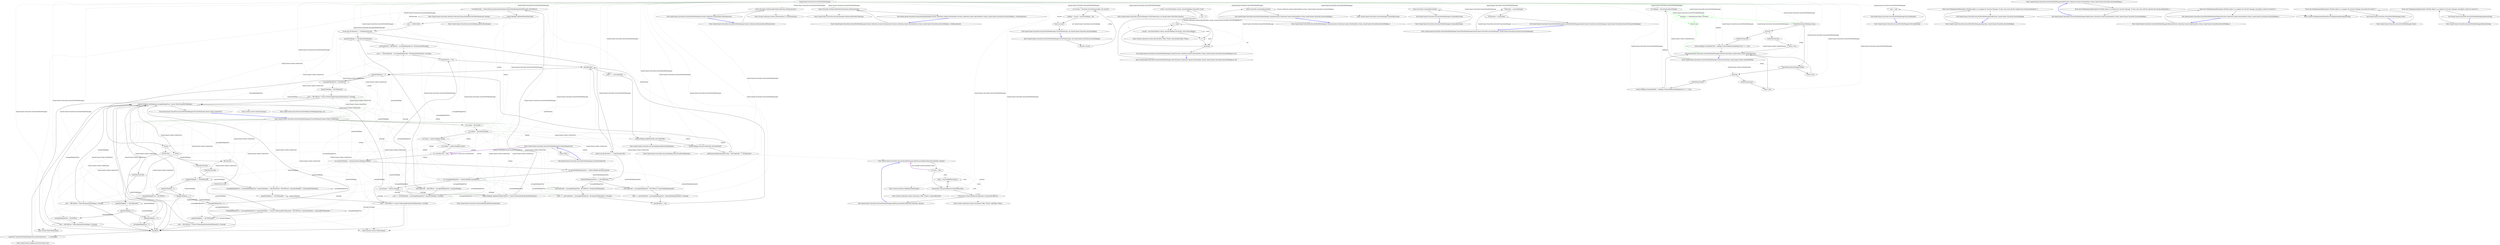 digraph  {
m0_142 [label="Entry System.Math.Abs(decimal)", span="0-0", cluster="System.Math.Abs(decimal)", file="SecurityPortfolioManager.cs"];
m0_42 [label="Entry QuantConnect.Securities.SecurityManager.TryGetValue(string, out QuantConnect.Securities.Security)", span="289-289", cluster="QuantConnect.Securities.SecurityManager.TryGetValue(string, out QuantConnect.Securities.Security)", file="SecurityPortfolioManager.cs"];
m0_141 [label="Entry QuantConnect.Securities.Interfaces.ISecurityTransactionModel.GetOrderFee(decimal, decimal)", span="84-84", cluster="QuantConnect.Securities.Interfaces.ISecurityTransactionModel.GetOrderFee(decimal, decimal)", file="SecurityPortfolioManager.cs"];
m0_48 [label="Entry QuantConnect.Securities.SecurityPortfolioManager.System.Collections.IEnumerable.GetEnumerator()", span="225-225", cluster="QuantConnect.Securities.SecurityPortfolioManager.System.Collections.IEnumerable.GetEnumerator()", file="SecurityPortfolioManager.cs"];
m0_49 [label="return Securities.GetInternalPortfolioCollection().GetEnumerator();", span="227-227", cluster="QuantConnect.Securities.SecurityPortfolioManager.System.Collections.IEnumerable.GetEnumerator()", file="SecurityPortfolioManager.cs"];
m0_50 [label="Exit QuantConnect.Securities.SecurityPortfolioManager.System.Collections.IEnumerable.GetEnumerator()", span="225-225", cluster="QuantConnect.Securities.SecurityPortfolioManager.System.Collections.IEnumerable.GetEnumerator()", file="SecurityPortfolioManager.cs"];
m0_158 [label="Entry System.Collections.Generic.Dictionary<TKey, TValue>.ContainsKey(TKey)", span="0-0", cluster="System.Collections.Generic.Dictionary<TKey, TValue>.ContainsKey(TKey)", file="SecurityPortfolioManager.cs"];
m0_35 [label="Entry System.Collections.Generic.KeyValuePair<TKey, TValue>.KeyValuePair(TKey, TValue)", span="0-0", cluster="System.Collections.Generic.KeyValuePair<TKey, TValue>.KeyValuePair(TKey, TValue)", file="SecurityPortfolioManager.cs"];
m0_145 [label="Entry QuantConnect.Securities.SecurityHolding.SetLastTradeProfit(decimal)", span="366-366", cluster="QuantConnect.Securities.SecurityHolding.SetLastTradeProfit(decimal)", file="SecurityPortfolioManager.cs"];
m0_8 [label="Entry QuantConnect.Securities.SecurityPortfolioManager.Add(System.Collections.Generic.KeyValuePair<string, QuantConnect.Securities.SecurityHolding>)", span="80-80", cluster="QuantConnect.Securities.SecurityPortfolioManager.Add(System.Collections.Generic.KeyValuePair<string, QuantConnect.Securities.SecurityHolding>)", file="SecurityPortfolioManager.cs"];
m0_9 [label="throw new NotImplementedException(''Portfolio object is an adaptor for Security Manager. To add a new asset add the required data during initialization.'');", span="80-80", cluster="QuantConnect.Securities.SecurityPortfolioManager.Add(System.Collections.Generic.KeyValuePair<string, QuantConnect.Securities.SecurityHolding>)", file="SecurityPortfolioManager.cs"];
m0_10 [label="Exit QuantConnect.Securities.SecurityPortfolioManager.Add(System.Collections.Generic.KeyValuePair<string, QuantConnect.Securities.SecurityHolding>)", span="80-80", cluster="QuantConnect.Securities.SecurityPortfolioManager.Add(System.Collections.Generic.KeyValuePair<string, QuantConnect.Securities.SecurityHolding>)", file="SecurityPortfolioManager.cs"];
m0_7 [label="Entry System.NotImplementedException.NotImplementedException(string)", span="0-0", cluster="System.NotImplementedException.NotImplementedException(string)", file="SecurityPortfolioManager.cs"];
m0_159 [label="Entry System.DateTime.AddMilliseconds(double)", span="0-0", cluster="System.DateTime.AddMilliseconds(double)", file="SecurityPortfolioManager.cs"];
m0_147 [label="Entry QuantConnect.Logging.Log.Error(string, bool)", span="104-104", cluster="QuantConnect.Logging.Log.Error(string, bool)", file="SecurityPortfolioManager.cs"];
m0_4 [label="Entry QuantConnect.Securities.SecurityPortfolioManager.Add(string, QuantConnect.Securities.SecurityHolding)", span="72-72", cluster="QuantConnect.Securities.SecurityPortfolioManager.Add(string, QuantConnect.Securities.SecurityHolding)", file="SecurityPortfolioManager.cs"];
m0_5 [label="throw new NotImplementedException(''Portfolio object is an adaptor for Security Manager. To add a new asset add the required data during initialization.'');", span="72-72", cluster="QuantConnect.Securities.SecurityPortfolioManager.Add(string, QuantConnect.Securities.SecurityHolding)", file="SecurityPortfolioManager.cs"];
m0_6 [label="Exit QuantConnect.Securities.SecurityPortfolioManager.Add(string, QuantConnect.Securities.SecurityHolding)", span="72-72", cluster="QuantConnect.Securities.SecurityPortfolioManager.Add(string, QuantConnect.Securities.SecurityHolding)", file="SecurityPortfolioManager.cs"];
m0_146 [label="Entry QuantConnect.Securities.SecurityPortfolioManager.AddTransactionRecord(System.DateTime, decimal)", span="639-639", cluster="QuantConnect.Securities.SecurityPortfolioManager.AddTransactionRecord(System.DateTime, decimal)", file="SecurityPortfolioManager.cs"];
m0_153 [label="var clone = time", span="641-641", cluster="QuantConnect.Securities.SecurityPortfolioManager.AddTransactionRecord(System.DateTime, decimal)", file="SecurityPortfolioManager.cs"];
m0_156 [label="Transactions.TransactionRecord.Add(clone, transactionProfitLoss)", span="646-646", cluster="QuantConnect.Securities.SecurityPortfolioManager.AddTransactionRecord(System.DateTime, decimal)", file="SecurityPortfolioManager.cs"];
m0_154 [label="Transactions.TransactionRecord.ContainsKey(clone)", span="642-642", cluster="QuantConnect.Securities.SecurityPortfolioManager.AddTransactionRecord(System.DateTime, decimal)", file="SecurityPortfolioManager.cs"];
m0_155 [label="clone = clone.AddMilliseconds(1)", span="644-644", cluster="QuantConnect.Securities.SecurityPortfolioManager.AddTransactionRecord(System.DateTime, decimal)", file="SecurityPortfolioManager.cs"];
m0_157 [label="Exit QuantConnect.Securities.SecurityPortfolioManager.AddTransactionRecord(System.DateTime, decimal)", span="639-639", cluster="QuantConnect.Securities.SecurityPortfolioManager.AddTransactionRecord(System.DateTime, decimal)", file="SecurityPortfolioManager.cs"];
m0_36 [label="Entry QuantConnect.Securities.SecurityPortfolioManager.TryGetValue(string, out QuantConnect.Securities.SecurityHolding)", span="202-202", cluster="QuantConnect.Securities.SecurityPortfolioManager.TryGetValue(string, out QuantConnect.Securities.SecurityHolding)", file="SecurityPortfolioManager.cs"];
m0_37 [label="Security security", span="204-204", cluster="QuantConnect.Securities.SecurityPortfolioManager.TryGetValue(string, out QuantConnect.Securities.SecurityHolding)", file="SecurityPortfolioManager.cs"];
m0_38 [label="var success = Securities.TryGetValue(symbol, out security)", span="205-205", cluster="QuantConnect.Securities.SecurityPortfolioManager.TryGetValue(string, out QuantConnect.Securities.SecurityHolding)", file="SecurityPortfolioManager.cs"];
m0_39 [label="holding = success ? security.Holdings : null", span="206-206", cluster="QuantConnect.Securities.SecurityPortfolioManager.TryGetValue(string, out QuantConnect.Securities.SecurityHolding)", file="SecurityPortfolioManager.cs"];
m0_40 [label="return success;", span="207-207", cluster="QuantConnect.Securities.SecurityPortfolioManager.TryGetValue(string, out QuantConnect.Securities.SecurityHolding)", file="SecurityPortfolioManager.cs"];
m0_41 [label="Exit QuantConnect.Securities.SecurityPortfolioManager.TryGetValue(string, out QuantConnect.Securities.SecurityHolding)", span="202-202", cluster="QuantConnect.Securities.SecurityPortfolioManager.TryGetValue(string, out QuantConnect.Securities.SecurityHolding)", file="SecurityPortfolioManager.cs"];
m0_144 [label="Entry QuantConnect.Securities.SecurityHolding.AddNewProfit(decimal)", span="348-348", cluster="QuantConnect.Securities.SecurityHolding.AddNewProfit(decimal)", file="SecurityPortfolioManager.cs"];
m0_46 [label="Entry QuantConnect.Securities.SecurityManager.GetInternalPortfolioCollection()", span="320-320", cluster="QuantConnect.Securities.SecurityManager.GetInternalPortfolioCollection()", file="SecurityPortfolioManager.cs"];
m0_150 [label="Entry QuantConnect.Securities.SecurityPortfolioManager.ScanForMarginCall()", span="623-623", cluster="QuantConnect.Securities.SecurityPortfolioManager.ScanForMarginCall()", file="SecurityPortfolioManager.cs"];
m0_151 [label="return false;", span="626-626", cluster="QuantConnect.Securities.SecurityPortfolioManager.ScanForMarginCall()", file="SecurityPortfolioManager.cs"];
m0_152 [label="Exit QuantConnect.Securities.SecurityPortfolioManager.ScanForMarginCall()", span="623-623", cluster="QuantConnect.Securities.SecurityPortfolioManager.ScanForMarginCall()", file="SecurityPortfolioManager.cs"];
m0_160 [label="Entry System.Collections.Generic.Dictionary<TKey, TValue>.Add(TKey, TValue)", span="0-0", cluster="System.Collections.Generic.Dictionary<TKey, TValue>.Add(TKey, TValue)", file="SecurityPortfolioManager.cs"];
m0_27 [label="Entry QuantConnect.Securities.SecurityPortfolioManager.CopyTo(System.Collections.Generic.KeyValuePair<string, QuantConnect.Securities.SecurityHolding>[], int)", span="156-156", cluster="QuantConnect.Securities.SecurityPortfolioManager.CopyTo(System.Collections.Generic.KeyValuePair<string, QuantConnect.Securities.SecurityHolding>[], int)", file="SecurityPortfolioManager.cs"];
m0_28 [label="array = new KeyValuePair<string, SecurityHolding>[Securities.Count]", span="158-158", cluster="QuantConnect.Securities.SecurityPortfolioManager.CopyTo(System.Collections.Generic.KeyValuePair<string, QuantConnect.Securities.SecurityHolding>[], int)", file="SecurityPortfolioManager.cs"];
m0_31 [label="i >= index", span="162-162", cluster="QuantConnect.Securities.SecurityPortfolioManager.CopyTo(System.Collections.Generic.KeyValuePair<string, QuantConnect.Securities.SecurityHolding>[], int)", file="SecurityPortfolioManager.cs"];
m0_29 [label="var i = 0", span="159-159", cluster="QuantConnect.Securities.SecurityPortfolioManager.CopyTo(System.Collections.Generic.KeyValuePair<string, QuantConnect.Securities.SecurityHolding>[], int)", file="SecurityPortfolioManager.cs"];
m0_32 [label="array[i] = new KeyValuePair<string, SecurityHolding>(asset.Key, asset.Value.Holdings)", span="164-164", cluster="QuantConnect.Securities.SecurityPortfolioManager.CopyTo(System.Collections.Generic.KeyValuePair<string, QuantConnect.Securities.SecurityHolding>[], int)", file="SecurityPortfolioManager.cs"];
m0_30 [label=Securities, span="160-160", cluster="QuantConnect.Securities.SecurityPortfolioManager.CopyTo(System.Collections.Generic.KeyValuePair<string, QuantConnect.Securities.SecurityHolding>[], int)", file="SecurityPortfolioManager.cs"];
m0_33 [label="i++", span="166-166", cluster="QuantConnect.Securities.SecurityPortfolioManager.CopyTo(System.Collections.Generic.KeyValuePair<string, QuantConnect.Securities.SecurityHolding>[], int)", file="SecurityPortfolioManager.cs"];
m0_34 [label="Exit QuantConnect.Securities.SecurityPortfolioManager.CopyTo(System.Collections.Generic.KeyValuePair<string, QuantConnect.Securities.SecurityHolding>[], int)", span="156-156", cluster="QuantConnect.Securities.SecurityPortfolioManager.CopyTo(System.Collections.Generic.KeyValuePair<string, QuantConnect.Securities.SecurityHolding>[], int)", file="SecurityPortfolioManager.cs"];
m0_24 [label="Entry QuantConnect.Securities.SecurityPortfolioManager.Contains(System.Collections.Generic.KeyValuePair<string, QuantConnect.Securities.SecurityHolding>)", span="121-121", cluster="QuantConnect.Securities.SecurityPortfolioManager.Contains(System.Collections.Generic.KeyValuePair<string, QuantConnect.Securities.SecurityHolding>)", file="SecurityPortfolioManager.cs"];
m0_25 [label="return Securities.ContainsKey(pair.Key);", span="123-123", cluster="QuantConnect.Securities.SecurityPortfolioManager.Contains(System.Collections.Generic.KeyValuePair<string, QuantConnect.Securities.SecurityHolding>)", file="SecurityPortfolioManager.cs"];
m0_26 [label="Exit QuantConnect.Securities.SecurityPortfolioManager.Contains(System.Collections.Generic.KeyValuePair<string, QuantConnect.Securities.SecurityHolding>)", span="121-121", cluster="QuantConnect.Securities.SecurityPortfolioManager.Contains(System.Collections.Generic.KeyValuePair<string, QuantConnect.Securities.SecurityHolding>)", file="SecurityPortfolioManager.cs"];
m0_143 [label="Entry QuantConnect.Securities.SecurityHolding.AddNewFee(decimal)", span="339-339", cluster="QuantConnect.Securities.SecurityHolding.AddNewFee(decimal)", file="SecurityPortfolioManager.cs"];
m0_14 [label="Entry QuantConnect.Securities.SecurityPortfolioManager.Remove(System.Collections.Generic.KeyValuePair<string, QuantConnect.Securities.SecurityHolding>)", span="95-95", cluster="QuantConnect.Securities.SecurityPortfolioManager.Remove(System.Collections.Generic.KeyValuePair<string, QuantConnect.Securities.SecurityHolding>)", file="SecurityPortfolioManager.cs"];
m0_15 [label="throw new NotImplementedException(''Portfolio object is an adaptor for Security Manager and objects cannot be removed.'');", span="95-95", cluster="QuantConnect.Securities.SecurityPortfolioManager.Remove(System.Collections.Generic.KeyValuePair<string, QuantConnect.Securities.SecurityHolding>)", file="SecurityPortfolioManager.cs"];
m0_16 [label="Exit QuantConnect.Securities.SecurityPortfolioManager.Remove(System.Collections.Generic.KeyValuePair<string, QuantConnect.Securities.SecurityHolding>)", span="95-95", cluster="QuantConnect.Securities.SecurityPortfolioManager.Remove(System.Collections.Generic.KeyValuePair<string, QuantConnect.Securities.SecurityHolding>)", file="SecurityPortfolioManager.cs"];
m0_20 [label="Entry QuantConnect.Securities.SecurityPortfolioManager.ContainsKey(string)", span="110-110", cluster="QuantConnect.Securities.SecurityPortfolioManager.ContainsKey(string)", file="SecurityPortfolioManager.cs"];
m0_21 [label="return Securities.ContainsKey(symbol);", span="112-112", cluster="QuantConnect.Securities.SecurityPortfolioManager.ContainsKey(string)", file="SecurityPortfolioManager.cs"];
m0_22 [label="Exit QuantConnect.Securities.SecurityPortfolioManager.ContainsKey(string)", span="110-110", cluster="QuantConnect.Securities.SecurityPortfolioManager.ContainsKey(string)", file="SecurityPortfolioManager.cs"];
m0_72 [label="Entry QuantConnect.Securities.SecurityPortfolioManager.ProcessFill(QuantConnect.Orders.OrderEvent)", span="459-459", cluster="QuantConnect.Securities.SecurityPortfolioManager.ProcessFill(QuantConnect.Orders.OrderEvent)", file="SecurityPortfolioManager.cs"];
m0_73 [label="var symbol = fill.Symbol", span="462-462", cluster="QuantConnect.Securities.SecurityPortfolioManager.ProcessFill(QuantConnect.Orders.OrderEvent)", file="SecurityPortfolioManager.cs"];
m0_82 [label="vehicle.Holdings.AddNewSale(fill.FillPrice * Convert.ToDecimal(fill.AbsoluteFillQuantity))", span="476-476", cluster="QuantConnect.Securities.SecurityPortfolioManager.ProcessFill(QuantConnect.Orders.OrderEvent)", file="SecurityPortfolioManager.cs"];
m0_83 [label="var feeThisOrder = Math.Abs(Securities[symbol].Model.GetOrderFee(fill.AbsoluteFillQuantity, fill.FillPrice))", span="479-479", cluster="QuantConnect.Securities.SecurityPortfolioManager.ProcessFill(QuantConnect.Orders.OrderEvent)", file="SecurityPortfolioManager.cs"];
m0_86 [label="isLong && fill.Direction == OrderDirection.Sell", span="485-485", cluster="QuantConnect.Securities.SecurityPortfolioManager.ProcessFill(QuantConnect.Orders.OrderEvent)", file="SecurityPortfolioManager.cs"];
m0_87 [label="quantityHoldings >= fill.AbsoluteFillQuantity", span="488-488", cluster="QuantConnect.Securities.SecurityPortfolioManager.ProcessFill(QuantConnect.Orders.OrderEvent)", file="SecurityPortfolioManager.cs"];
m0_88 [label="_lastTradeProfit = (fill.FillPrice - averageHoldingsPrice) * fill.AbsoluteFillQuantity", span="491-491", cluster="QuantConnect.Securities.SecurityPortfolioManager.ProcessFill(QuantConnect.Orders.OrderEvent)", file="SecurityPortfolioManager.cs"];
m0_89 [label="_cash += _lastTradeProfit + ((averageHoldingsPrice * fill.AbsoluteFillQuantity) / leverage)", span="494-494", cluster="QuantConnect.Securities.SecurityPortfolioManager.ProcessFill(QuantConnect.Orders.OrderEvent)", file="SecurityPortfolioManager.cs"];
m0_90 [label="_lastTradeProfit = (fill.FillPrice - averageHoldingsPrice) * quantityHoldings", span="499-499", cluster="QuantConnect.Securities.SecurityPortfolioManager.ProcessFill(QuantConnect.Orders.OrderEvent)", file="SecurityPortfolioManager.cs"];
m0_93 [label="isShort && fill.Direction == OrderDirection.Buy", span="506-506", cluster="QuantConnect.Securities.SecurityPortfolioManager.ProcessFill(QuantConnect.Orders.OrderEvent)", file="SecurityPortfolioManager.cs"];
m0_94 [label="absoluteHoldingsQuantity >= fill.FillQuantity", span="509-509", cluster="QuantConnect.Securities.SecurityPortfolioManager.ProcessFill(QuantConnect.Orders.OrderEvent)", file="SecurityPortfolioManager.cs"];
m0_95 [label="_lastTradeProfit = (averageHoldingsPrice - fill.FillPrice) * fill.AbsoluteFillQuantity", span="512-512", cluster="QuantConnect.Securities.SecurityPortfolioManager.ProcessFill(QuantConnect.Orders.OrderEvent)", file="SecurityPortfolioManager.cs"];
m0_96 [label="_cash += _lastTradeProfit + ((averageHoldingsPrice * fill.AbsoluteFillQuantity) / leverage)", span="515-515", cluster="QuantConnect.Securities.SecurityPortfolioManager.ProcessFill(QuantConnect.Orders.OrderEvent)", file="SecurityPortfolioManager.cs"];
m0_97 [label="_lastTradeProfit = (averageHoldingsPrice - fill.FillPrice) * absoluteHoldingsQuantity", span="520-520", cluster="QuantConnect.Securities.SecurityPortfolioManager.ProcessFill(QuantConnect.Orders.OrderEvent)", file="SecurityPortfolioManager.cs"];
m0_106 [label="averageHoldingsPrice = fill.FillPrice", span="544-544", cluster="QuantConnect.Securities.SecurityPortfolioManager.ProcessFill(QuantConnect.Orders.OrderEvent)", file="SecurityPortfolioManager.cs"];
m0_107 [label="quantityHoldings = fill.FillQuantity", span="545-545", cluster="QuantConnect.Securities.SecurityPortfolioManager.ProcessFill(QuantConnect.Orders.OrderEvent)", file="SecurityPortfolioManager.cs"];
m0_108 [label="_cash -= (fill.FillPrice * Convert.ToDecimal(fill.AbsoluteFillQuantity)) / leverage", span="546-546", cluster="QuantConnect.Securities.SecurityPortfolioManager.ProcessFill(QuantConnect.Orders.OrderEvent)", file="SecurityPortfolioManager.cs"];
m0_110 [label="fill.Direction", span="551-551", cluster="QuantConnect.Securities.SecurityPortfolioManager.ProcessFill(QuantConnect.Orders.OrderEvent)", file="SecurityPortfolioManager.cs"];
m0_112 [label="averageHoldingsPrice = ((averageHoldingsPrice * quantityHoldings) + (fill.FillQuantity * fill.FillPrice)) / (quantityHoldings + (decimal)fill.FillQuantity)", span="555-555", cluster="QuantConnect.Securities.SecurityPortfolioManager.ProcessFill(QuantConnect.Orders.OrderEvent)", file="SecurityPortfolioManager.cs"];
m0_113 [label="quantityHoldings += fill.FillQuantity", span="557-557", cluster="QuantConnect.Securities.SecurityPortfolioManager.ProcessFill(QuantConnect.Orders.OrderEvent)", file="SecurityPortfolioManager.cs"];
m0_114 [label="_cash -= (fill.FillPrice * Convert.ToDecimal(fill.AbsoluteFillQuantity)) / leverage", span="559-559", cluster="QuantConnect.Securities.SecurityPortfolioManager.ProcessFill(QuantConnect.Orders.OrderEvent)", file="SecurityPortfolioManager.cs"];
m0_116 [label="quantityHoldings += fill.FillQuantity", span="563-563", cluster="QuantConnect.Securities.SecurityPortfolioManager.ProcessFill(QuantConnect.Orders.OrderEvent)", file="SecurityPortfolioManager.cs"];
m0_118 [label="averageHoldingsPrice = fill.FillPrice", span="567-567", cluster="QuantConnect.Securities.SecurityPortfolioManager.ProcessFill(QuantConnect.Orders.OrderEvent)", file="SecurityPortfolioManager.cs"];
m0_119 [label="_cash -= (fill.FillPrice * Math.Abs(quantityHoldings)) / leverage", span="568-568", cluster="QuantConnect.Securities.SecurityPortfolioManager.ProcessFill(QuantConnect.Orders.OrderEvent)", file="SecurityPortfolioManager.cs"];
m0_123 [label="fill.Direction", span="580-580", cluster="QuantConnect.Securities.SecurityPortfolioManager.ProcessFill(QuantConnect.Orders.OrderEvent)", file="SecurityPortfolioManager.cs"];
m0_125 [label="quantityHoldings += fill.FillQuantity", span="584-584", cluster="QuantConnect.Securities.SecurityPortfolioManager.ProcessFill(QuantConnect.Orders.OrderEvent)", file="SecurityPortfolioManager.cs"];
m0_127 [label="averageHoldingsPrice = fill.FillPrice", span="588-588", cluster="QuantConnect.Securities.SecurityPortfolioManager.ProcessFill(QuantConnect.Orders.OrderEvent)", file="SecurityPortfolioManager.cs"];
m0_128 [label="_cash -= (fill.FillPrice * Math.Abs(quantityHoldings)) / leverage", span="589-589", cluster="QuantConnect.Securities.SecurityPortfolioManager.ProcessFill(QuantConnect.Orders.OrderEvent)", file="SecurityPortfolioManager.cs"];
m0_132 [label="averageHoldingsPrice = ((averageHoldingsPrice * quantityHoldings) + (Convert.ToDecimal(fill.FillQuantity) * fill.FillPrice)) / (quantityHoldings + (decimal)fill.FillQuantity)", span="601-601", cluster="QuantConnect.Securities.SecurityPortfolioManager.ProcessFill(QuantConnect.Orders.OrderEvent)", file="SecurityPortfolioManager.cs"];
m0_133 [label="quantityHoldings += fill.FillQuantity", span="602-602", cluster="QuantConnect.Securities.SecurityPortfolioManager.ProcessFill(QuantConnect.Orders.OrderEvent)", file="SecurityPortfolioManager.cs"];
m0_134 [label="_cash -= (fill.FillPrice * Convert.ToDecimal(fill.AbsoluteFillQuantity)) / leverage", span="603-603", cluster="QuantConnect.Securities.SecurityPortfolioManager.ProcessFill(QuantConnect.Orders.OrderEvent)", file="SecurityPortfolioManager.cs"];
m0_74 [label="var vehicle = Securities[symbol]", span="463-463", cluster="QuantConnect.Securities.SecurityPortfolioManager.ProcessFill(QuantConnect.Orders.OrderEvent)", file="SecurityPortfolioManager.cs"];
m0_75 [label="var isLong = vehicle.Holdings.IsLong", span="464-464", cluster="QuantConnect.Securities.SecurityPortfolioManager.ProcessFill(QuantConnect.Orders.OrderEvent)", file="SecurityPortfolioManager.cs"];
m0_76 [label="var isShort = vehicle.Holdings.IsShort", span="465-465", cluster="QuantConnect.Securities.SecurityPortfolioManager.ProcessFill(QuantConnect.Orders.OrderEvent)", file="SecurityPortfolioManager.cs"];
m0_78 [label="var quantityHoldings = (decimal)vehicle.Holdings.Quantity", span="468-468", cluster="QuantConnect.Securities.SecurityPortfolioManager.ProcessFill(QuantConnect.Orders.OrderEvent)", file="SecurityPortfolioManager.cs"];
m0_79 [label="var absoluteHoldingsQuantity = vehicle.Holdings.AbsoluteQuantity", span="469-469", cluster="QuantConnect.Securities.SecurityPortfolioManager.ProcessFill(QuantConnect.Orders.OrderEvent)", file="SecurityPortfolioManager.cs"];
m0_80 [label="var averageHoldingsPrice = vehicle.Holdings.AveragePrice", span="470-470", cluster="QuantConnect.Securities.SecurityPortfolioManager.ProcessFill(QuantConnect.Orders.OrderEvent)", file="SecurityPortfolioManager.cs"];
m0_81 [label="var leverage = vehicle.Leverage", span="471-471", cluster="QuantConnect.Securities.SecurityPortfolioManager.ProcessFill(QuantConnect.Orders.OrderEvent)", file="SecurityPortfolioManager.cs"];
m0_84 [label="vehicle.Holdings.AddNewFee(feeThisOrder)", span="480-480", cluster="QuantConnect.Securities.SecurityPortfolioManager.ProcessFill(QuantConnect.Orders.OrderEvent)", file="SecurityPortfolioManager.cs"];
m0_102 [label="vehicle.Holdings.AddNewProfit(_lastTradeProfit)", span="533-533", cluster="QuantConnect.Securities.SecurityPortfolioManager.ProcessFill(QuantConnect.Orders.OrderEvent)", file="SecurityPortfolioManager.cs"];
m0_103 [label="vehicle.Holdings.SetLastTradeProfit(_lastTradeProfit)", span="534-534", cluster="QuantConnect.Securities.SecurityPortfolioManager.ProcessFill(QuantConnect.Orders.OrderEvent)", file="SecurityPortfolioManager.cs"];
m0_104 [label="AddTransactionRecord(vehicle.Time, _lastTradeProfit - 2 * feeThisOrder)", span="535-535", cluster="QuantConnect.Securities.SecurityPortfolioManager.ProcessFill(QuantConnect.Orders.OrderEvent)", file="SecurityPortfolioManager.cs"];
m0_137 [label="vehicle.Holdings.SetHoldings(averageHoldingsPrice, Convert.ToInt32(quantityHoldings))", span="614-614", cluster="QuantConnect.Securities.SecurityPortfolioManager.ProcessFill(QuantConnect.Orders.OrderEvent)", file="SecurityPortfolioManager.cs"];
m0_109 [label=isLong, span="548-548", cluster="QuantConnect.Securities.SecurityPortfolioManager.ProcessFill(QuantConnect.Orders.OrderEvent)", file="SecurityPortfolioManager.cs"];
m0_77 [label="var closedPosition = false", span="466-466", cluster="QuantConnect.Securities.SecurityPortfolioManager.ProcessFill(QuantConnect.Orders.OrderEvent)", file="SecurityPortfolioManager.cs"];
m0_122 [label=isShort, span="577-577", cluster="QuantConnect.Securities.SecurityPortfolioManager.ProcessFill(QuantConnect.Orders.OrderEvent)", file="SecurityPortfolioManager.cs"];
m0_100 [label=closedPosition, span="529-529", cluster="QuantConnect.Securities.SecurityPortfolioManager.ProcessFill(QuantConnect.Orders.OrderEvent)", file="SecurityPortfolioManager.cs"];
m0_91 [label="_cash += _lastTradeProfit + ((averageHoldingsPrice * quantityHoldings) / leverage)", span="502-502", cluster="QuantConnect.Securities.SecurityPortfolioManager.ProcessFill(QuantConnect.Orders.OrderEvent)", file="SecurityPortfolioManager.cs"];
m0_105 [label="quantityHoldings == 0", span="541-541", cluster="QuantConnect.Securities.SecurityPortfolioManager.ProcessFill(QuantConnect.Orders.OrderEvent)", file="SecurityPortfolioManager.cs"];
m0_98 [label="_cash += _lastTradeProfit + ((averageHoldingsPrice * absoluteHoldingsQuantity) / leverage)", span="523-523", cluster="QuantConnect.Securities.SecurityPortfolioManager.ProcessFill(QuantConnect.Orders.OrderEvent)", file="SecurityPortfolioManager.cs"];
m0_85 [label="_cash -= feeThisOrder", span="481-481", cluster="QuantConnect.Securities.SecurityPortfolioManager.ProcessFill(QuantConnect.Orders.OrderEvent)", file="SecurityPortfolioManager.cs"];
m0_92 [label="closedPosition = true", span="504-504", cluster="QuantConnect.Securities.SecurityPortfolioManager.ProcessFill(QuantConnect.Orders.OrderEvent)", file="SecurityPortfolioManager.cs"];
m0_99 [label="closedPosition = true", span="525-525", cluster="QuantConnect.Securities.SecurityPortfolioManager.ProcessFill(QuantConnect.Orders.OrderEvent)", file="SecurityPortfolioManager.cs"];
m0_101 [label="_profit += _lastTradeProfit", span="532-532", cluster="QuantConnect.Securities.SecurityPortfolioManager.ProcessFill(QuantConnect.Orders.OrderEvent)", file="SecurityPortfolioManager.cs"];
m0_111 [label="OrderDirection.Buy", span="553-553", cluster="QuantConnect.Securities.SecurityPortfolioManager.ProcessFill(QuantConnect.Orders.OrderEvent)", file="SecurityPortfolioManager.cs"];
m0_115 [label="OrderDirection.Sell", span="562-562", cluster="QuantConnect.Securities.SecurityPortfolioManager.ProcessFill(QuantConnect.Orders.OrderEvent)", file="SecurityPortfolioManager.cs"];
m0_117 [label="quantityHoldings < 0", span="564-564", cluster="QuantConnect.Securities.SecurityPortfolioManager.ProcessFill(QuantConnect.Orders.OrderEvent)", file="SecurityPortfolioManager.cs"];
m0_120 [label="quantityHoldings == 0", span="570-570", cluster="QuantConnect.Securities.SecurityPortfolioManager.ProcessFill(QuantConnect.Orders.OrderEvent)", file="SecurityPortfolioManager.cs"];
m0_121 [label="averageHoldingsPrice = 0", span="572-572", cluster="QuantConnect.Securities.SecurityPortfolioManager.ProcessFill(QuantConnect.Orders.OrderEvent)", file="SecurityPortfolioManager.cs"];
m0_135 [label=Exception, span="608-608", cluster="QuantConnect.Securities.SecurityPortfolioManager.ProcessFill(QuantConnect.Orders.OrderEvent)", file="SecurityPortfolioManager.cs"];
m0_124 [label="OrderDirection.Buy", span="582-582", cluster="QuantConnect.Securities.SecurityPortfolioManager.ProcessFill(QuantConnect.Orders.OrderEvent)", file="SecurityPortfolioManager.cs"];
m0_131 [label="OrderDirection.Sell", span="597-597", cluster="QuantConnect.Securities.SecurityPortfolioManager.ProcessFill(QuantConnect.Orders.OrderEvent)", file="SecurityPortfolioManager.cs"];
m0_126 [label="quantityHoldings > 0", span="585-585", cluster="QuantConnect.Securities.SecurityPortfolioManager.ProcessFill(QuantConnect.Orders.OrderEvent)", file="SecurityPortfolioManager.cs"];
m0_129 [label="quantityHoldings == 0", span="591-591", cluster="QuantConnect.Securities.SecurityPortfolioManager.ProcessFill(QuantConnect.Orders.OrderEvent)", file="SecurityPortfolioManager.cs"];
m0_130 [label="averageHoldingsPrice = 0", span="593-593", cluster="QuantConnect.Securities.SecurityPortfolioManager.ProcessFill(QuantConnect.Orders.OrderEvent)", file="SecurityPortfolioManager.cs"];
m0_136 [label="Log.Error(''SecurityPortfolioManager.ProcessFill(orderEvent): '' + err.Message)", span="610-610", cluster="QuantConnect.Securities.SecurityPortfolioManager.ProcessFill(QuantConnect.Orders.OrderEvent)", file="SecurityPortfolioManager.cs"];
m0_138 [label="Exit QuantConnect.Securities.SecurityPortfolioManager.ProcessFill(QuantConnect.Orders.OrderEvent)", span="459-459", cluster="QuantConnect.Securities.SecurityPortfolioManager.ProcessFill(QuantConnect.Orders.OrderEvent)", file="SecurityPortfolioManager.cs"];
m0_0 [label="Entry QuantConnect.Securities.SecurityPortfolioManager.SecurityPortfolioManager(QuantConnect.Securities.SecurityManager, QuantConnect.Securities.SecurityTransactionManager)", span="56-56", cluster="QuantConnect.Securities.SecurityPortfolioManager.SecurityPortfolioManager(QuantConnect.Securities.SecurityManager, QuantConnect.Securities.SecurityTransactionManager)", file="SecurityPortfolioManager.cs"];
m0_1 [label="Securities = securityManager", span="58-58", cluster="QuantConnect.Securities.SecurityPortfolioManager.SecurityPortfolioManager(QuantConnect.Securities.SecurityManager, QuantConnect.Securities.SecurityTransactionManager)", file="SecurityPortfolioManager.cs"];
m0_2 [label="Transactions = transactions", span="59-59", cluster="QuantConnect.Securities.SecurityPortfolioManager.SecurityPortfolioManager(QuantConnect.Securities.SecurityManager, QuantConnect.Securities.SecurityTransactionManager)", file="SecurityPortfolioManager.cs"];
m0_3 [label="Exit QuantConnect.Securities.SecurityPortfolioManager.SecurityPortfolioManager(QuantConnect.Securities.SecurityManager, QuantConnect.Securities.SecurityTransactionManager)", span="56-56", cluster="QuantConnect.Securities.SecurityPortfolioManager.SecurityPortfolioManager(QuantConnect.Securities.SecurityManager, QuantConnect.Securities.SecurityTransactionManager)", file="SecurityPortfolioManager.cs"];
m0_47 [label="Entry System.Collections.Generic.IEnumerable<T>.GetEnumerator()", span="0-0", cluster="System.Collections.Generic.IEnumerable<T>.GetEnumerator()", file="SecurityPortfolioManager.cs"];
m0_11 [label="Entry QuantConnect.Securities.SecurityPortfolioManager.Clear()", span="87-87", cluster="QuantConnect.Securities.SecurityPortfolioManager.Clear()", file="SecurityPortfolioManager.cs"];
m0_12 [label="throw new NotImplementedException(''Portfolio object is an adaptor for Security Manager and cannot be cleared.'');", span="87-87", cluster="QuantConnect.Securities.SecurityPortfolioManager.Clear()", file="SecurityPortfolioManager.cs"];
m0_13 [label="Exit QuantConnect.Securities.SecurityPortfolioManager.Clear()", span="87-87", cluster="QuantConnect.Securities.SecurityPortfolioManager.Clear()", file="SecurityPortfolioManager.cs"];
m0_43 [label="Entry QuantConnect.Securities.SecurityPortfolioManager.System.Collections.Generic.IEnumerable<System.Collections.Generic.KeyValuePair<string, QuantConnect.Securities.SecurityHolding>>.GetEnumerator()", span="215-215", cluster="QuantConnect.Securities.SecurityPortfolioManager.System.Collections.Generic.IEnumerable<System.Collections.Generic.KeyValuePair<string, QuantConnect.Securities.SecurityHolding>>.GetEnumerator()", file="SecurityPortfolioManager.cs"];
m0_44 [label="return Securities.GetInternalPortfolioCollection().GetEnumerator();", span="217-217", cluster="QuantConnect.Securities.SecurityPortfolioManager.System.Collections.Generic.IEnumerable<System.Collections.Generic.KeyValuePair<string, QuantConnect.Securities.SecurityHolding>>.GetEnumerator()", file="SecurityPortfolioManager.cs"];
m0_45 [label="Exit QuantConnect.Securities.SecurityPortfolioManager.System.Collections.Generic.IEnumerable<System.Collections.Generic.KeyValuePair<string, QuantConnect.Securities.SecurityHolding>>.GetEnumerator()", span="215-215", cluster="QuantConnect.Securities.SecurityPortfolioManager.System.Collections.Generic.IEnumerable<System.Collections.Generic.KeyValuePair<string, QuantConnect.Securities.SecurityHolding>>.GetEnumerator()", file="SecurityPortfolioManager.cs"];
m0_139 [label="Entry System.Convert.ToDecimal(int)", span="0-0", cluster="System.Convert.ToDecimal(int)", file="SecurityPortfolioManager.cs"];
m0_148 [label="Entry System.Convert.ToInt32(decimal)", span="0-0", cluster="System.Convert.ToInt32(decimal)", file="SecurityPortfolioManager.cs"];
m0_54 [label="Entry QuantConnect.Securities.SecurityPortfolioManager.GetFreeCash(string, QuantConnect.Orders.OrderDirection)", span="413-413", cluster="QuantConnect.Securities.SecurityPortfolioManager.GetFreeCash(string, QuantConnect.Orders.OrderDirection)", file="SecurityPortfolioManager.cs"];
m0_55 [label="var holdings = Securities[symbol].Holdings", span="416-416", cluster="QuantConnect.Securities.SecurityPortfolioManager.GetFreeCash(string, QuantConnect.Orders.OrderDirection)", file="SecurityPortfolioManager.cs"];
m0_56 [label="direction == OrderDirection.Hold || !Invested", span="418-418", cluster="QuantConnect.Securities.SecurityPortfolioManager.GetFreeCash(string, QuantConnect.Orders.OrderDirection)", color=green, community=0, file="SecurityPortfolioManager.cs"];
m0_58 [label="Securities[symbol].Holdings.IsLong", span="424-424", cluster="QuantConnect.Securities.SecurityPortfolioManager.GetFreeCash(string, QuantConnect.Orders.OrderDirection)", file="SecurityPortfolioManager.cs"];
m0_59 [label=direction, span="426-426", cluster="QuantConnect.Securities.SecurityPortfolioManager.GetFreeCash(string, QuantConnect.Orders.OrderDirection)", file="SecurityPortfolioManager.cs"];
m0_64 [label="Securities[symbol].Holdings.IsShort", span="434-434", cluster="QuantConnect.Securities.SecurityPortfolioManager.GetFreeCash(string, QuantConnect.Orders.OrderDirection)", file="SecurityPortfolioManager.cs"];
m0_65 [label=direction, span="436-436", cluster="QuantConnect.Securities.SecurityPortfolioManager.GetFreeCash(string, QuantConnect.Orders.OrderDirection)", file="SecurityPortfolioManager.cs"];
m0_63 [label="return (holdings.UnrealizedProfit + holdings.UnleveredAbsoluteHoldingsCost) * 2 + Cash;", span="431-431", cluster="QuantConnect.Securities.SecurityPortfolioManager.GetFreeCash(string, QuantConnect.Orders.OrderDirection)", file="SecurityPortfolioManager.cs"];
m0_67 [label="return (holdings.UnrealizedProfit + holdings.UnleveredAbsoluteHoldingsCost) * 2 + Cash;", span="439-439", cluster="QuantConnect.Securities.SecurityPortfolioManager.GetFreeCash(string, QuantConnect.Orders.OrderDirection)", file="SecurityPortfolioManager.cs"];
m0_57 [label="return Cash;", span="418-418", cluster="QuantConnect.Securities.SecurityPortfolioManager.GetFreeCash(string, QuantConnect.Orders.OrderDirection)", color=green, community=0, file="SecurityPortfolioManager.cs"];
m0_60 [label="OrderDirection.Buy", span="428-428", cluster="QuantConnect.Securities.SecurityPortfolioManager.GetFreeCash(string, QuantConnect.Orders.OrderDirection)", file="SecurityPortfolioManager.cs"];
m0_62 [label="OrderDirection.Sell", span="430-430", cluster="QuantConnect.Securities.SecurityPortfolioManager.GetFreeCash(string, QuantConnect.Orders.OrderDirection)", file="SecurityPortfolioManager.cs"];
m0_61 [label="return Cash;", span="429-429", cluster="QuantConnect.Securities.SecurityPortfolioManager.GetFreeCash(string, QuantConnect.Orders.OrderDirection)", file="SecurityPortfolioManager.cs"];
m0_70 [label="return Cash;", span="446-446", cluster="QuantConnect.Securities.SecurityPortfolioManager.GetFreeCash(string, QuantConnect.Orders.OrderDirection)", file="SecurityPortfolioManager.cs"];
m0_66 [label="OrderDirection.Buy", span="438-438", cluster="QuantConnect.Securities.SecurityPortfolioManager.GetFreeCash(string, QuantConnect.Orders.OrderDirection)", file="SecurityPortfolioManager.cs"];
m0_68 [label="OrderDirection.Sell", span="440-440", cluster="QuantConnect.Securities.SecurityPortfolioManager.GetFreeCash(string, QuantConnect.Orders.OrderDirection)", file="SecurityPortfolioManager.cs"];
m0_69 [label="return Cash;", span="441-441", cluster="QuantConnect.Securities.SecurityPortfolioManager.GetFreeCash(string, QuantConnect.Orders.OrderDirection)", file="SecurityPortfolioManager.cs"];
m0_71 [label="Exit QuantConnect.Securities.SecurityPortfolioManager.GetFreeCash(string, QuantConnect.Orders.OrderDirection)", span="413-413", cluster="QuantConnect.Securities.SecurityPortfolioManager.GetFreeCash(string, QuantConnect.Orders.OrderDirection)", file="SecurityPortfolioManager.cs"];
m0_51 [label="Entry QuantConnect.Securities.SecurityPortfolioManager.SetCash(decimal)", span="400-400", cluster="QuantConnect.Securities.SecurityPortfolioManager.SetCash(decimal)", file="SecurityPortfolioManager.cs"];
m0_52 [label="_cash = cash", span="402-402", cluster="QuantConnect.Securities.SecurityPortfolioManager.SetCash(decimal)", file="SecurityPortfolioManager.cs"];
m0_53 [label="Exit QuantConnect.Securities.SecurityPortfolioManager.SetCash(decimal)", span="400-400", cluster="QuantConnect.Securities.SecurityPortfolioManager.SetCash(decimal)", file="SecurityPortfolioManager.cs"];
m0_149 [label="Entry QuantConnect.Securities.SecurityHolding.SetHoldings(decimal, int)", span="374-374", cluster="QuantConnect.Securities.SecurityHolding.SetHoldings(decimal, int)", file="SecurityPortfolioManager.cs"];
m0_17 [label="Entry QuantConnect.Securities.SecurityPortfolioManager.Remove(string)", span="103-103", cluster="QuantConnect.Securities.SecurityPortfolioManager.Remove(string)", file="SecurityPortfolioManager.cs"];
m0_18 [label="throw new NotImplementedException(''Portfolio object is an adaptor for Security Manager and objects cannot be removed.'');", span="103-103", cluster="QuantConnect.Securities.SecurityPortfolioManager.Remove(string)", file="SecurityPortfolioManager.cs"];
m0_19 [label="Exit QuantConnect.Securities.SecurityPortfolioManager.Remove(string)", span="103-103", cluster="QuantConnect.Securities.SecurityPortfolioManager.Remove(string)", file="SecurityPortfolioManager.cs"];
m0_140 [label="Entry QuantConnect.Securities.SecurityHolding.AddNewSale(decimal)", span="357-357", cluster="QuantConnect.Securities.SecurityHolding.AddNewSale(decimal)", file="SecurityPortfolioManager.cs"];
m0_23 [label="Entry QuantConnect.Securities.SecurityManager.ContainsKey(string)", span="212-212", cluster="QuantConnect.Securities.SecurityManager.ContainsKey(string)", file="SecurityPortfolioManager.cs"];
m0_161 [label="QuantConnect.Securities.SecurityPortfolioManager", span="", file="SecurityPortfolioManager.cs"];
m0_48 -> m0_49  [key=0, style=solid];
m0_49 -> m0_50  [key=0, style=solid];
m0_49 -> m0_46  [key=2, style=dotted];
m0_49 -> m0_47  [key=2, style=dotted];
m0_50 -> m0_48  [key=0, style=bold, color=blue];
m0_8 -> m0_9  [key=0, style=solid];
m0_9 -> m0_10  [key=0, style=solid];
m0_9 -> m0_7  [key=2, style=dotted];
m0_10 -> m0_8  [key=0, style=bold, color=blue];
m0_4 -> m0_5  [key=0, style=solid];
m0_5 -> m0_6  [key=0, style=solid];
m0_5 -> m0_7  [key=2, style=dotted];
m0_6 -> m0_4  [key=0, style=bold, color=blue];
m0_146 -> m0_153  [key=0, style=solid];
m0_146 -> m0_156  [key=1, style=dashed, color=darkseagreen4, label=decimal];
m0_153 -> m0_154  [key=0, style=solid];
m0_153 -> m0_155  [key=1, style=dashed, color=darkseagreen4, label=clone];
m0_153 -> m0_156  [key=1, style=dashed, color=darkseagreen4, label=clone];
m0_153 -> m0_146  [key=3, color=darkorchid, style=bold, label="Local variable System.DateTime clone"];
m0_156 -> m0_157  [key=0, style=solid];
m0_156 -> m0_160  [key=2, style=dotted];
m0_154 -> m0_155  [key=0, style=solid];
m0_154 -> m0_156  [key=0, style=solid];
m0_154 -> m0_158  [key=2, style=dotted];
m0_155 -> m0_154  [key=0, style=solid];
m0_155 -> m0_159  [key=2, style=dotted];
m0_155 -> m0_155  [key=1, style=dashed, color=darkseagreen4, label=clone];
m0_155 -> m0_156  [key=1, style=dashed, color=darkseagreen4, label=clone];
m0_157 -> m0_146  [key=0, style=bold, color=blue];
m0_36 -> m0_37  [key=0, style=solid];
m0_36 -> m0_38  [key=1, style=dashed, color=darkseagreen4, label=string];
m0_37 -> m0_38  [key=0, style=solid];
m0_38 -> m0_39  [key=0, style=solid];
m0_38 -> m0_42  [key=2, style=dotted];
m0_38 -> m0_40  [key=1, style=dashed, color=darkseagreen4, label=success];
m0_39 -> m0_40  [key=0, style=solid];
m0_39 -> m0_41  [key=1, style=dashed, color=darkseagreen4, label="out QuantConnect.Securities.SecurityHolding"];
m0_40 -> m0_41  [key=0, style=solid];
m0_41 -> m0_36  [key=0, style=bold, color=blue];
m0_150 -> m0_151  [key=0, style=solid];
m0_150 -> m0_77  [key=3, color=darkorchid, style=bold, label="method methodReturn bool ScanForMarginCall"];
m0_151 -> m0_152  [key=0, style=solid];
m0_152 -> m0_150  [key=0, style=bold, color=blue];
m0_27 -> m0_28  [key=0, style=solid];
m0_27 -> m0_31  [key=1, style=dashed, color=darkseagreen4, label=int];
m0_28 -> m0_29  [key=0, style=solid];
m0_28 -> m0_32  [key=1, style=dashed, color=darkseagreen4, label="System.Collections.Generic.KeyValuePair<string, QuantConnect.Securities.SecurityHolding>[]"];
m0_31 -> m0_32  [key=0, style=solid];
m0_31 -> m0_33  [key=0, style=solid];
m0_29 -> m0_30  [key=0, style=solid];
m0_29 -> m0_31  [key=1, style=dashed, color=darkseagreen4, label=i];
m0_29 -> m0_32  [key=1, style=dashed, color=darkseagreen4, label=i];
m0_29 -> m0_33  [key=1, style=dashed, color=darkseagreen4, label=i];
m0_32 -> m0_33  [key=0, style=solid];
m0_32 -> m0_35  [key=2, style=dotted];
m0_32 -> m0_32  [key=1, style=dashed, color=darkseagreen4, label=asset];
m0_30 -> m0_31  [key=0, style=solid];
m0_30 -> m0_34  [key=0, style=solid];
m0_30 -> m0_32  [key=1, style=dashed, color=darkseagreen4, label=asset];
m0_33 -> m0_30  [key=0, style=solid];
m0_33 -> m0_33  [key=1, style=dashed, color=darkseagreen4, label=i];
m0_34 -> m0_27  [key=0, style=bold, color=blue];
m0_24 -> m0_25  [key=0, style=solid];
m0_25 -> m0_26  [key=0, style=solid];
m0_25 -> m0_23  [key=2, style=dotted];
m0_25 -> m0_25  [key=1, style=dashed, color=darkseagreen4, label="System.Collections.Generic.KeyValuePair<string, QuantConnect.Securities.SecurityHolding>"];
m0_26 -> m0_24  [key=0, style=bold, color=blue];
m0_14 -> m0_15  [key=0, style=solid];
m0_15 -> m0_16  [key=0, style=solid];
m0_15 -> m0_7  [key=2, style=dotted];
m0_16 -> m0_14  [key=0, style=bold, color=blue];
m0_20 -> m0_21  [key=0, style=solid];
m0_21 -> m0_22  [key=0, style=solid];
m0_21 -> m0_23  [key=2, style=dotted];
m0_22 -> m0_20  [key=0, style=bold, color=blue];
m0_72 -> m0_73  [key=0, style=solid];
m0_72 -> m0_82  [key=1, style=dashed, color=darkseagreen4, label="QuantConnect.Orders.OrderEvent"];
m0_72 -> m0_83  [key=1, style=dashed, color=darkseagreen4, label="QuantConnect.Orders.OrderEvent"];
m0_72 -> m0_86  [key=1, style=dashed, color=darkseagreen4, label="QuantConnect.Orders.OrderEvent"];
m0_72 -> m0_87  [key=1, style=dashed, color=darkseagreen4, label="QuantConnect.Orders.OrderEvent"];
m0_72 -> m0_88  [key=1, style=dashed, color=darkseagreen4, label="QuantConnect.Orders.OrderEvent"];
m0_72 -> m0_89  [key=1, style=dashed, color=darkseagreen4, label="QuantConnect.Orders.OrderEvent"];
m0_72 -> m0_90  [key=1, style=dashed, color=darkseagreen4, label="QuantConnect.Orders.OrderEvent"];
m0_72 -> m0_93  [key=1, style=dashed, color=darkseagreen4, label="QuantConnect.Orders.OrderEvent"];
m0_72 -> m0_94  [key=1, style=dashed, color=darkseagreen4, label="QuantConnect.Orders.OrderEvent"];
m0_72 -> m0_95  [key=1, style=dashed, color=darkseagreen4, label="QuantConnect.Orders.OrderEvent"];
m0_72 -> m0_96  [key=1, style=dashed, color=darkseagreen4, label="QuantConnect.Orders.OrderEvent"];
m0_72 -> m0_97  [key=1, style=dashed, color=darkseagreen4, label="QuantConnect.Orders.OrderEvent"];
m0_72 -> m0_106  [key=1, style=dashed, color=darkseagreen4, label="QuantConnect.Orders.OrderEvent"];
m0_72 -> m0_107  [key=1, style=dashed, color=darkseagreen4, label="QuantConnect.Orders.OrderEvent"];
m0_72 -> m0_108  [key=1, style=dashed, color=darkseagreen4, label="QuantConnect.Orders.OrderEvent"];
m0_72 -> m0_110  [key=1, style=dashed, color=darkseagreen4, label="QuantConnect.Orders.OrderEvent"];
m0_72 -> m0_112  [key=1, style=dashed, color=darkseagreen4, label="QuantConnect.Orders.OrderEvent"];
m0_72 -> m0_113  [key=1, style=dashed, color=darkseagreen4, label="QuantConnect.Orders.OrderEvent"];
m0_72 -> m0_114  [key=1, style=dashed, color=darkseagreen4, label="QuantConnect.Orders.OrderEvent"];
m0_72 -> m0_116  [key=1, style=dashed, color=darkseagreen4, label="QuantConnect.Orders.OrderEvent"];
m0_72 -> m0_118  [key=1, style=dashed, color=darkseagreen4, label="QuantConnect.Orders.OrderEvent"];
m0_72 -> m0_119  [key=1, style=dashed, color=darkseagreen4, label="QuantConnect.Orders.OrderEvent"];
m0_72 -> m0_123  [key=1, style=dashed, color=darkseagreen4, label="QuantConnect.Orders.OrderEvent"];
m0_72 -> m0_125  [key=1, style=dashed, color=darkseagreen4, label="QuantConnect.Orders.OrderEvent"];
m0_72 -> m0_127  [key=1, style=dashed, color=darkseagreen4, label="QuantConnect.Orders.OrderEvent"];
m0_72 -> m0_128  [key=1, style=dashed, color=darkseagreen4, label="QuantConnect.Orders.OrderEvent"];
m0_72 -> m0_132  [key=1, style=dashed, color=darkseagreen4, label="QuantConnect.Orders.OrderEvent"];
m0_72 -> m0_133  [key=1, style=dashed, color=darkseagreen4, label="QuantConnect.Orders.OrderEvent"];
m0_72 -> m0_134  [key=1, style=dashed, color=darkseagreen4, label="QuantConnect.Orders.OrderEvent"];
m0_73 -> m0_74  [key=0, style=solid];
m0_73 -> m0_83  [key=1, style=dashed, color=darkseagreen4, label=symbol];
m0_82 -> m0_83  [key=0, style=solid];
m0_82 -> m0_139  [key=2, style=dotted];
m0_82 -> m0_140  [key=2, style=dotted];
m0_83 -> m0_84  [key=0, style=solid];
m0_83 -> m0_141  [key=2, style=dotted];
m0_83 -> m0_142  [key=2, style=dotted];
m0_83 -> m0_85  [key=1, style=dashed, color=darkseagreen4, label=feeThisOrder];
m0_83 -> m0_104  [key=1, style=dashed, color=darkseagreen4, label=feeThisOrder];
m0_86 -> m0_87  [key=0, style=solid];
m0_86 -> m0_93  [key=0, style=solid];
m0_87 -> m0_88  [key=0, style=solid];
m0_87 -> m0_90  [key=0, style=solid];
m0_88 -> m0_89  [key=0, style=solid];
m0_89 -> m0_92  [key=0, style=solid];
m0_90 -> m0_91  [key=0, style=solid];
m0_93 -> m0_94  [key=0, style=solid];
m0_93 -> m0_100  [key=0, style=solid];
m0_94 -> m0_95  [key=0, style=solid];
m0_94 -> m0_97  [key=0, style=solid];
m0_95 -> m0_96  [key=0, style=solid];
m0_96 -> m0_99  [key=0, style=solid];
m0_97 -> m0_98  [key=0, style=solid];
m0_106 -> m0_107  [key=0, style=solid];
m0_106 -> m0_137  [key=1, style=dashed, color=darkseagreen4, label=averageHoldingsPrice];
m0_107 -> m0_108  [key=0, style=solid];
m0_107 -> m0_137  [key=1, style=dashed, color=darkseagreen4, label=quantityHoldings];
m0_108 -> m0_135  [key=0, style=solid];
m0_108 -> m0_137  [key=0, style=solid];
m0_108 -> m0_139  [key=2, style=dotted];
m0_110 -> m0_111  [key=0, style=solid];
m0_110 -> m0_115  [key=0, style=solid];
m0_112 -> m0_113  [key=0, style=solid];
m0_112 -> m0_112  [key=1, style=dashed, color=darkseagreen4, label=averageHoldingsPrice];
m0_112 -> m0_137  [key=1, style=dashed, color=darkseagreen4, label=averageHoldingsPrice];
m0_113 -> m0_114  [key=0, style=solid];
m0_113 -> m0_113  [key=1, style=dashed, color=darkseagreen4, label=quantityHoldings];
m0_113 -> m0_116  [key=1, style=dashed, color=darkseagreen4, label=quantityHoldings];
m0_114 -> m0_135  [key=0, style=solid];
m0_114 -> m0_137  [key=0, style=solid];
m0_114 -> m0_139  [key=2, style=dotted];
m0_116 -> m0_117  [key=0, style=solid];
m0_116 -> m0_116  [key=1, style=dashed, color=darkseagreen4, label=quantityHoldings];
m0_116 -> m0_119  [key=1, style=dashed, color=darkseagreen4, label=quantityHoldings];
m0_116 -> m0_120  [key=1, style=dashed, color=darkseagreen4, label=quantityHoldings];
m0_116 -> m0_137  [key=1, style=dashed, color=darkseagreen4, label=quantityHoldings];
m0_118 -> m0_119  [key=0, style=solid];
m0_118 -> m0_137  [key=1, style=dashed, color=darkseagreen4, label=averageHoldingsPrice];
m0_119 -> m0_135  [key=0, style=solid];
m0_119 -> m0_137  [key=0, style=solid];
m0_119 -> m0_142  [key=2, style=dotted];
m0_123 -> m0_124  [key=0, style=solid];
m0_123 -> m0_131  [key=0, style=solid];
m0_125 -> m0_126  [key=0, style=solid];
m0_125 -> m0_125  [key=1, style=dashed, color=darkseagreen4, label=quantityHoldings];
m0_125 -> m0_128  [key=1, style=dashed, color=darkseagreen4, label=quantityHoldings];
m0_125 -> m0_129  [key=1, style=dashed, color=darkseagreen4, label=quantityHoldings];
m0_125 -> m0_132  [key=1, style=dashed, color=darkseagreen4, label=quantityHoldings];
m0_125 -> m0_133  [key=1, style=dashed, color=darkseagreen4, label=quantityHoldings];
m0_127 -> m0_128  [key=0, style=solid];
m0_127 -> m0_132  [key=1, style=dashed, color=darkseagreen4, label=averageHoldingsPrice];
m0_128 -> m0_135  [key=0, style=solid];
m0_128 -> m0_137  [key=0, style=solid];
m0_128 -> m0_142  [key=2, style=dotted];
m0_132 -> m0_133  [key=0, style=solid];
m0_132 -> m0_139  [key=2, style=dotted];
m0_132 -> m0_132  [key=1, style=dashed, color=darkseagreen4, label=averageHoldingsPrice];
m0_132 -> m0_137  [key=1, style=dashed, color=darkseagreen4, label=averageHoldingsPrice];
m0_133 -> m0_134  [key=0, style=solid];
m0_133 -> m0_133  [key=1, style=dashed, color=darkseagreen4, label=quantityHoldings];
m0_133 -> m0_137  [key=1, style=dashed, color=darkseagreen4, label=quantityHoldings];
m0_134 -> m0_135  [key=0, style=solid];
m0_134 -> m0_137  [key=0, style=solid];
m0_134 -> m0_139  [key=2, style=dotted];
m0_74 -> m0_75  [key=0, style=solid];
m0_74 -> m0_76  [key=1, style=dashed, color=darkseagreen4, label=vehicle];
m0_74 -> m0_78  [key=1, style=dashed, color=darkseagreen4, label=vehicle];
m0_74 -> m0_79  [key=1, style=dashed, color=darkseagreen4, label=vehicle];
m0_74 -> m0_80  [key=1, style=dashed, color=darkseagreen4, label=vehicle];
m0_74 -> m0_81  [key=1, style=dashed, color=darkseagreen4, label=vehicle];
m0_74 -> m0_82  [key=1, style=dashed, color=darkseagreen4, label=vehicle];
m0_74 -> m0_84  [key=1, style=dashed, color=darkseagreen4, label=vehicle];
m0_74 -> m0_102  [key=1, style=dashed, color=darkseagreen4, label=vehicle];
m0_74 -> m0_103  [key=1, style=dashed, color=darkseagreen4, label=vehicle];
m0_74 -> m0_104  [key=1, style=dashed, color=darkseagreen4, label=vehicle];
m0_74 -> m0_137  [key=1, style=dashed, color=darkseagreen4, label=vehicle];
m0_75 -> m0_76  [key=0, style=solid];
m0_75 -> m0_86  [key=1, style=dashed, color=darkseagreen4, label=isLong];
m0_75 -> m0_109  [key=1, style=dashed, color=darkseagreen4, label=isLong];
m0_76 -> m0_77  [key=0, style=solid];
m0_76 -> m0_93  [key=1, style=dashed, color=darkseagreen4, label=isShort];
m0_76 -> m0_122  [key=1, style=dashed, color=darkseagreen4, label=isShort];
m0_78 -> m0_79  [key=0, style=solid];
m0_78 -> m0_87  [key=1, style=dashed, color=darkseagreen4, label=quantityHoldings];
m0_78 -> m0_90  [key=1, style=dashed, color=darkseagreen4, label=quantityHoldings];
m0_78 -> m0_91  [key=1, style=dashed, color=darkseagreen4, label=quantityHoldings];
m0_78 -> m0_105  [key=1, style=dashed, color=darkseagreen4, label=quantityHoldings];
m0_78 -> m0_112  [key=1, style=dashed, color=darkseagreen4, label=quantityHoldings];
m0_78 -> m0_113  [key=1, style=dashed, color=darkseagreen4, label=quantityHoldings];
m0_78 -> m0_125  [key=1, style=dashed, color=darkseagreen4, label=quantityHoldings];
m0_78 -> m0_137  [key=1, style=dashed, color=darkseagreen4, label=quantityHoldings];
m0_79 -> m0_80  [key=0, style=solid];
m0_79 -> m0_94  [key=1, style=dashed, color=darkseagreen4, label=absoluteHoldingsQuantity];
m0_79 -> m0_97  [key=1, style=dashed, color=darkseagreen4, label=absoluteHoldingsQuantity];
m0_79 -> m0_98  [key=1, style=dashed, color=darkseagreen4, label=absoluteHoldingsQuantity];
m0_80 -> m0_81  [key=0, style=solid];
m0_80 -> m0_88  [key=1, style=dashed, color=darkseagreen4, label=averageHoldingsPrice];
m0_80 -> m0_89  [key=1, style=dashed, color=darkseagreen4, label=averageHoldingsPrice];
m0_80 -> m0_90  [key=1, style=dashed, color=darkseagreen4, label=averageHoldingsPrice];
m0_80 -> m0_91  [key=1, style=dashed, color=darkseagreen4, label=averageHoldingsPrice];
m0_80 -> m0_95  [key=1, style=dashed, color=darkseagreen4, label=averageHoldingsPrice];
m0_80 -> m0_96  [key=1, style=dashed, color=darkseagreen4, label=averageHoldingsPrice];
m0_80 -> m0_97  [key=1, style=dashed, color=darkseagreen4, label=averageHoldingsPrice];
m0_80 -> m0_98  [key=1, style=dashed, color=darkseagreen4, label=averageHoldingsPrice];
m0_80 -> m0_112  [key=1, style=dashed, color=darkseagreen4, label=averageHoldingsPrice];
m0_80 -> m0_132  [key=1, style=dashed, color=darkseagreen4, label=averageHoldingsPrice];
m0_80 -> m0_137  [key=1, style=dashed, color=darkseagreen4, label=averageHoldingsPrice];
m0_81 -> m0_82  [key=0, style=solid];
m0_81 -> m0_89  [key=1, style=dashed, color=darkseagreen4, label=leverage];
m0_81 -> m0_91  [key=1, style=dashed, color=darkseagreen4, label=leverage];
m0_81 -> m0_96  [key=1, style=dashed, color=darkseagreen4, label=leverage];
m0_81 -> m0_98  [key=1, style=dashed, color=darkseagreen4, label=leverage];
m0_81 -> m0_108  [key=1, style=dashed, color=darkseagreen4, label=leverage];
m0_81 -> m0_114  [key=1, style=dashed, color=darkseagreen4, label=leverage];
m0_81 -> m0_119  [key=1, style=dashed, color=darkseagreen4, label=leverage];
m0_81 -> m0_128  [key=1, style=dashed, color=darkseagreen4, label=leverage];
m0_81 -> m0_134  [key=1, style=dashed, color=darkseagreen4, label=leverage];
m0_84 -> m0_85  [key=0, style=solid];
m0_84 -> m0_143  [key=2, style=dotted];
m0_102 -> m0_103  [key=0, style=solid];
m0_102 -> m0_144  [key=2, style=dotted];
m0_103 -> m0_104  [key=0, style=solid];
m0_103 -> m0_145  [key=2, style=dotted];
m0_104 -> m0_105  [key=0, style=solid];
m0_104 -> m0_146  [key=2, style=dotted];
m0_137 -> m0_138  [key=0, style=solid];
m0_137 -> m0_148  [key=2, style=dotted];
m0_137 -> m0_149  [key=2, style=dotted];
m0_109 -> m0_110  [key=0, style=solid];
m0_109 -> m0_122  [key=0, style=solid];
m0_77 -> m0_78  [key=0, style=solid];
m0_77 -> m0_100  [key=1, style=dashed, color=darkseagreen4, label=closedPosition];
m0_77 -> m0_77  [key=3, color=darkorchid, style=bold, label="Local variable bool closedPosition"];
m0_122 -> m0_123  [key=0, style=solid];
m0_122 -> m0_135  [key=0, style=solid];
m0_122 -> m0_137  [key=0, style=solid];
m0_100 -> m0_101  [key=0, style=solid];
m0_100 -> m0_105  [key=0, style=solid];
m0_91 -> m0_92  [key=0, style=solid];
m0_105 -> m0_106  [key=0, style=solid];
m0_105 -> m0_109  [key=0, style=solid];
m0_98 -> m0_99  [key=0, style=solid];
m0_85 -> m0_86  [key=0, style=solid];
m0_92 -> m0_100  [key=0, style=solid];
m0_99 -> m0_100  [key=0, style=solid];
m0_101 -> m0_102  [key=0, style=solid];
m0_111 -> m0_112  [key=0, style=solid];
m0_115 -> m0_116  [key=0, style=solid];
m0_117 -> m0_118  [key=0, style=solid];
m0_117 -> m0_120  [key=0, style=solid];
m0_120 -> m0_121  [key=0, style=solid];
m0_120 -> m0_135  [key=0, style=solid];
m0_120 -> m0_137  [key=0, style=solid];
m0_121 -> m0_135  [key=0, style=solid];
m0_121 -> m0_137  [key=0, style=solid];
m0_135 -> m0_136  [key=0, style=solid];
m0_124 -> m0_125  [key=0, style=solid];
m0_131 -> m0_132  [key=0, style=solid];
m0_126 -> m0_127  [key=0, style=solid];
m0_126 -> m0_129  [key=0, style=solid];
m0_129 -> m0_130  [key=0, style=solid];
m0_129 -> m0_135  [key=0, style=solid];
m0_129 -> m0_137  [key=0, style=solid];
m0_130 -> m0_135  [key=0, style=solid];
m0_130 -> m0_137  [key=0, style=solid];
m0_130 -> m0_132  [key=1, style=dashed, color=darkseagreen4, label=averageHoldingsPrice];
m0_136 -> m0_137  [key=0, style=solid];
m0_136 -> m0_147  [key=2, style=dotted];
m0_138 -> m0_72  [key=0, style=bold, color=blue];
m0_0 -> m0_1  [key=0, style=solid];
m0_0 -> m0_2  [key=1, style=dashed, color=darkseagreen4, label="QuantConnect.Securities.SecurityTransactionManager"];
m0_1 -> m0_2  [key=0, style=solid];
m0_2 -> m0_3  [key=0, style=solid];
m0_3 -> m0_0  [key=0, style=bold, color=blue];
m0_11 -> m0_12  [key=0, style=solid];
m0_12 -> m0_13  [key=0, style=solid];
m0_12 -> m0_7  [key=2, style=dotted];
m0_13 -> m0_11  [key=0, style=bold, color=blue];
m0_43 -> m0_44  [key=0, style=solid];
m0_44 -> m0_45  [key=0, style=solid];
m0_44 -> m0_46  [key=2, style=dotted];
m0_44 -> m0_47  [key=2, style=dotted];
m0_45 -> m0_43  [key=0, style=bold, color=blue];
m0_54 -> m0_55  [key=0, style=solid];
m0_54 -> m0_56  [key=1, style=dashed, color=green, label="QuantConnect.Orders.OrderDirection"];
m0_54 -> m0_58  [key=1, style=dashed, color=darkseagreen4, label=string];
m0_54 -> m0_59  [key=1, style=dashed, color=darkseagreen4, label="QuantConnect.Orders.OrderDirection"];
m0_54 -> m0_64  [key=1, style=dashed, color=darkseagreen4, label=string];
m0_54 -> m0_65  [key=1, style=dashed, color=darkseagreen4, label="QuantConnect.Orders.OrderDirection"];
m0_55 -> m0_56  [key=0, style=solid, color=green];
m0_55 -> m0_63  [key=1, style=dashed, color=darkseagreen4, label=holdings];
m0_55 -> m0_67  [key=1, style=dashed, color=darkseagreen4, label=holdings];
m0_56 -> m0_57  [key=0, style=solid, color=green];
m0_56 -> m0_58  [key=0, style=solid, color=green];
m0_58 -> m0_59  [key=0, style=solid];
m0_58 -> m0_64  [key=0, style=solid];
m0_59 -> m0_60  [key=0, style=solid];
m0_59 -> m0_62  [key=0, style=solid];
m0_64 -> m0_65  [key=0, style=solid];
m0_64 -> m0_70  [key=0, style=solid];
m0_65 -> m0_66  [key=0, style=solid];
m0_65 -> m0_68  [key=0, style=solid];
m0_63 -> m0_71  [key=0, style=solid];
m0_67 -> m0_71  [key=0, style=solid];
m0_57 -> m0_71  [key=0, style=solid, color=green];
m0_60 -> m0_61  [key=0, style=solid];
m0_62 -> m0_63  [key=0, style=solid];
m0_61 -> m0_71  [key=0, style=solid];
m0_70 -> m0_71  [key=0, style=solid];
m0_66 -> m0_67  [key=0, style=solid];
m0_68 -> m0_69  [key=0, style=solid];
m0_69 -> m0_71  [key=0, style=solid];
m0_71 -> m0_54  [key=0, style=bold, color=blue];
m0_51 -> m0_52  [key=0, style=solid];
m0_52 -> m0_53  [key=0, style=solid];
m0_53 -> m0_51  [key=0, style=bold, color=blue];
m0_17 -> m0_18  [key=0, style=solid];
m0_18 -> m0_19  [key=0, style=solid];
m0_18 -> m0_7  [key=2, style=dotted];
m0_19 -> m0_17  [key=0, style=bold, color=blue];
m0_161 -> m0_1  [key=1, style=dashed, color=darkseagreen4, label="QuantConnect.Securities.SecurityPortfolioManager"];
m0_161 -> m0_2  [key=1, style=dashed, color=darkseagreen4, label="QuantConnect.Securities.SecurityPortfolioManager"];
m0_161 -> m0_21  [key=1, style=dashed, color=darkseagreen4, label="QuantConnect.Securities.SecurityPortfolioManager"];
m0_161 -> m0_25  [key=1, style=dashed, color=darkseagreen4, label="QuantConnect.Securities.SecurityPortfolioManager"];
m0_161 -> m0_28  [key=1, style=dashed, color=darkseagreen4, label="QuantConnect.Securities.SecurityPortfolioManager"];
m0_161 -> m0_30  [key=1, style=dashed, color=darkseagreen4, label="QuantConnect.Securities.SecurityPortfolioManager"];
m0_161 -> m0_38  [key=1, style=dashed, color=darkseagreen4, label="QuantConnect.Securities.SecurityPortfolioManager"];
m0_161 -> m0_44  [key=1, style=dashed, color=darkseagreen4, label="QuantConnect.Securities.SecurityPortfolioManager"];
m0_161 -> m0_49  [key=1, style=dashed, color=darkseagreen4, label="QuantConnect.Securities.SecurityPortfolioManager"];
m0_161 -> m0_52  [key=1, style=dashed, color=darkseagreen4, label="QuantConnect.Securities.SecurityPortfolioManager"];
m0_161 -> m0_55  [key=1, style=dashed, color=darkseagreen4, label="QuantConnect.Securities.SecurityPortfolioManager"];
m0_161 -> m0_57  [key=1, style=dashed, color=green, label="QuantConnect.Securities.SecurityPortfolioManager"];
m0_161 -> m0_58  [key=1, style=dashed, color=darkseagreen4, label="QuantConnect.Securities.SecurityPortfolioManager"];
m0_161 -> m0_61  [key=1, style=dashed, color=darkseagreen4, label="QuantConnect.Securities.SecurityPortfolioManager"];
m0_161 -> m0_63  [key=1, style=dashed, color=darkseagreen4, label="QuantConnect.Securities.SecurityPortfolioManager"];
m0_161 -> m0_64  [key=1, style=dashed, color=darkseagreen4, label="QuantConnect.Securities.SecurityPortfolioManager"];
m0_161 -> m0_67  [key=1, style=dashed, color=darkseagreen4, label="QuantConnect.Securities.SecurityPortfolioManager"];
m0_161 -> m0_69  [key=1, style=dashed, color=darkseagreen4, label="QuantConnect.Securities.SecurityPortfolioManager"];
m0_161 -> m0_70  [key=1, style=dashed, color=darkseagreen4, label="QuantConnect.Securities.SecurityPortfolioManager"];
m0_161 -> m0_74  [key=1, style=dashed, color=darkseagreen4, label="QuantConnect.Securities.SecurityPortfolioManager"];
m0_161 -> m0_83  [key=1, style=dashed, color=darkseagreen4, label="QuantConnect.Securities.SecurityPortfolioManager"];
m0_161 -> m0_85  [key=1, style=dashed, color=darkseagreen4, label="QuantConnect.Securities.SecurityPortfolioManager"];
m0_161 -> m0_88  [key=1, style=dashed, color=darkseagreen4, label="QuantConnect.Securities.SecurityPortfolioManager"];
m0_161 -> m0_89  [key=1, style=dashed, color=darkseagreen4, label="QuantConnect.Securities.SecurityPortfolioManager"];
m0_161 -> m0_90  [key=1, style=dashed, color=darkseagreen4, label="QuantConnect.Securities.SecurityPortfolioManager"];
m0_161 -> m0_91  [key=1, style=dashed, color=darkseagreen4, label="QuantConnect.Securities.SecurityPortfolioManager"];
m0_161 -> m0_95  [key=1, style=dashed, color=darkseagreen4, label="QuantConnect.Securities.SecurityPortfolioManager"];
m0_161 -> m0_96  [key=1, style=dashed, color=darkseagreen4, label="QuantConnect.Securities.SecurityPortfolioManager"];
m0_161 -> m0_97  [key=1, style=dashed, color=darkseagreen4, label="QuantConnect.Securities.SecurityPortfolioManager"];
m0_161 -> m0_98  [key=1, style=dashed, color=darkseagreen4, label="QuantConnect.Securities.SecurityPortfolioManager"];
m0_161 -> m0_101  [key=1, style=dashed, color=darkseagreen4, label="QuantConnect.Securities.SecurityPortfolioManager"];
m0_161 -> m0_102  [key=1, style=dashed, color=darkseagreen4, label="QuantConnect.Securities.SecurityPortfolioManager"];
m0_161 -> m0_103  [key=1, style=dashed, color=darkseagreen4, label="QuantConnect.Securities.SecurityPortfolioManager"];
m0_161 -> m0_104  [key=1, style=dashed, color=darkseagreen4, label="QuantConnect.Securities.SecurityPortfolioManager"];
m0_161 -> m0_108  [key=1, style=dashed, color=darkseagreen4, label="QuantConnect.Securities.SecurityPortfolioManager"];
m0_161 -> m0_114  [key=1, style=dashed, color=darkseagreen4, label="QuantConnect.Securities.SecurityPortfolioManager"];
m0_161 -> m0_119  [key=1, style=dashed, color=darkseagreen4, label="QuantConnect.Securities.SecurityPortfolioManager"];
m0_161 -> m0_128  [key=1, style=dashed, color=darkseagreen4, label="QuantConnect.Securities.SecurityPortfolioManager"];
m0_161 -> m0_134  [key=1, style=dashed, color=darkseagreen4, label="QuantConnect.Securities.SecurityPortfolioManager"];
m0_161 -> m0_154  [key=1, style=dashed, color=darkseagreen4, label="QuantConnect.Securities.SecurityPortfolioManager"];
m0_161 -> m0_156  [key=1, style=dashed, color=darkseagreen4, label="QuantConnect.Securities.SecurityPortfolioManager"];
m0_161 -> m0_56  [key=1, style=dashed, color=green, label="QuantConnect.Securities.SecurityPortfolioManager"];
}
